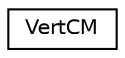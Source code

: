 digraph "Graphical Class Hierarchy"
{
  edge [fontname="Helvetica",fontsize="10",labelfontname="Helvetica",labelfontsize="10"];
  node [fontname="Helvetica",fontsize="10",shape=record];
  rankdir="LR";
  Node1 [label="VertCM",height=0.2,width=0.4,color="black", fillcolor="white", style="filled",URL="$struct_vert_c_m.html"];
}
